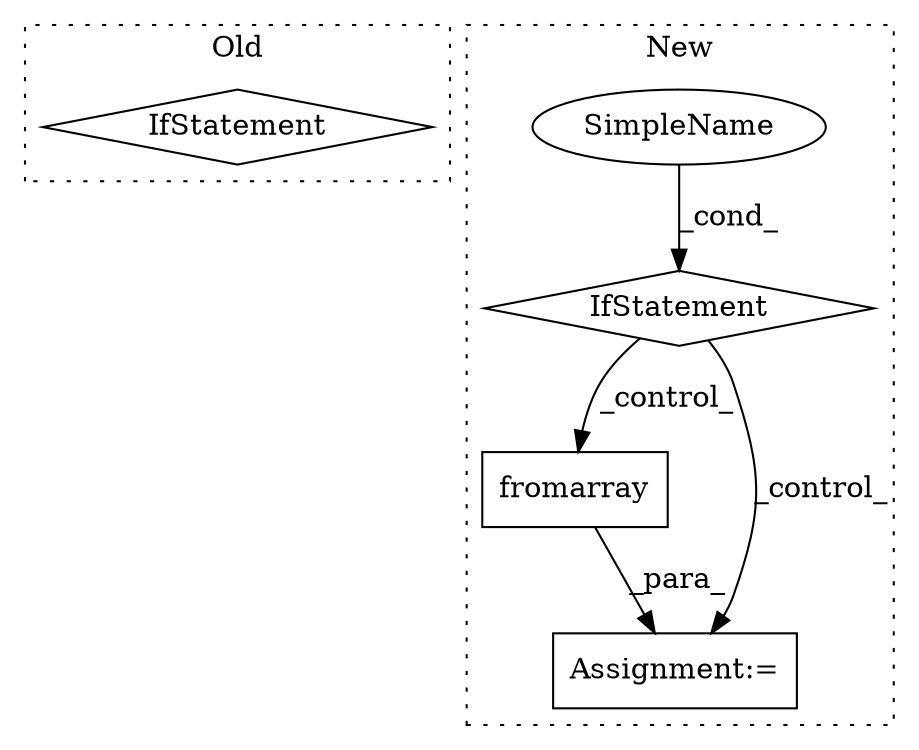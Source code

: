 digraph G {
subgraph cluster0 {
1 [label="IfStatement" a="25" s="2906,2951" l="4,2" shape="diamond"];
label = "Old";
style="dotted";
}
subgraph cluster1 {
2 [label="fromarray" a="32" s="3123,3135" l="10,1" shape="box"];
3 [label="Assignment:=" a="7" s="3116" l="1" shape="box"];
4 [label="SimpleName" a="42" s="" l="" shape="ellipse"];
5 [label="IfStatement" a="25" s="3009,3073" l="4,2" shape="diamond"];
label = "New";
style="dotted";
}
2 -> 3 [label="_para_"];
4 -> 5 [label="_cond_"];
5 -> 2 [label="_control_"];
5 -> 3 [label="_control_"];
}